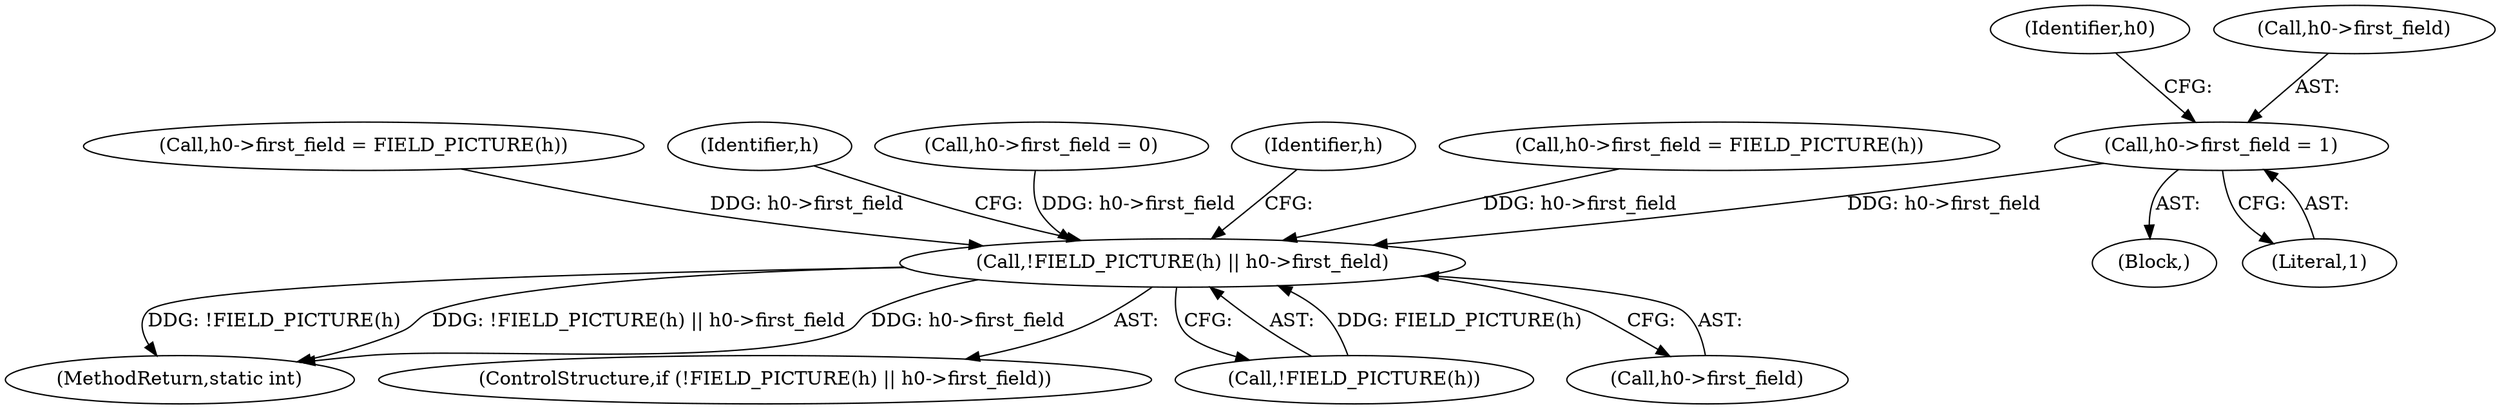 digraph "0_FFmpeg_29ffeef5e73b8f41ff3a3f2242d356759c66f91f@pointer" {
"1001777" [label="(Call,h0->first_field = 1)"];
"1001803" [label="(Call,!FIELD_PICTURE(h) || h0->first_field)"];
"1001777" [label="(Call,h0->first_field = 1)"];
"1001745" [label="(Call,h0->first_field = FIELD_PICTURE(h))"];
"1001763" [label="(Block,)"];
"1001804" [label="(Call,!FIELD_PICTURE(h))"];
"1003426" [label="(MethodReturn,static int)"];
"1001814" [label="(Identifier,h)"];
"1001781" [label="(Literal,1)"];
"1001784" [label="(Identifier,h0)"];
"1001803" [label="(Call,!FIELD_PICTURE(h) || h0->first_field)"];
"1001802" [label="(ControlStructure,if (!FIELD_PICTURE(h) || h0->first_field))"];
"1001789" [label="(Call,h0->first_field = 0)"];
"1001807" [label="(Call,h0->first_field)"];
"1001778" [label="(Call,h0->first_field)"];
"1001827" [label="(Identifier,h)"];
"1001796" [label="(Call,h0->first_field = FIELD_PICTURE(h))"];
"1001777" -> "1001763"  [label="AST: "];
"1001777" -> "1001781"  [label="CFG: "];
"1001778" -> "1001777"  [label="AST: "];
"1001781" -> "1001777"  [label="AST: "];
"1001784" -> "1001777"  [label="CFG: "];
"1001777" -> "1001803"  [label="DDG: h0->first_field"];
"1001803" -> "1001802"  [label="AST: "];
"1001803" -> "1001804"  [label="CFG: "];
"1001803" -> "1001807"  [label="CFG: "];
"1001804" -> "1001803"  [label="AST: "];
"1001807" -> "1001803"  [label="AST: "];
"1001814" -> "1001803"  [label="CFG: "];
"1001827" -> "1001803"  [label="CFG: "];
"1001803" -> "1003426"  [label="DDG: !FIELD_PICTURE(h)"];
"1001803" -> "1003426"  [label="DDG: !FIELD_PICTURE(h) || h0->first_field"];
"1001803" -> "1003426"  [label="DDG: h0->first_field"];
"1001804" -> "1001803"  [label="DDG: FIELD_PICTURE(h)"];
"1001796" -> "1001803"  [label="DDG: h0->first_field"];
"1001789" -> "1001803"  [label="DDG: h0->first_field"];
"1001745" -> "1001803"  [label="DDG: h0->first_field"];
}
